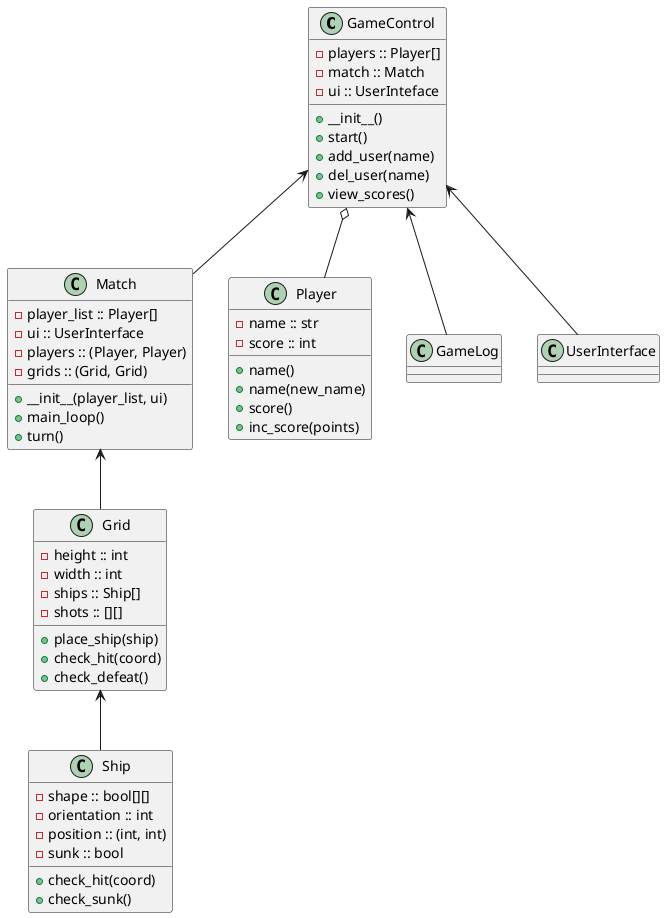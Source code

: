 @startuml battleship_class_diagram

class GameControl {
    - players :: Player[]
    - match :: Match
    - ui :: UserInteface
    + __init__()
    + start()
    + add_user(name)
    + del_user(name)
    + view_scores()
}

class Grid {
    - height :: int
    - width :: int
    - ships :: Ship[]
    - shots :: [][]
    + place_ship(ship)
    + check_hit(coord)
    + check_defeat()
}
class Match {
    - player_list :: Player[]
    - ui :: UserInterface
    - players :: (Player, Player) {field} 
    - grids :: (Grid, Grid) {field}
    + __init__(player_list, ui)
    + main_loop()
    + turn()
}
class Player {
    - name :: str
    - score :: int
    + name()
    + name(new_name)
    + score()
    + inc_score(points)
}

class Ship {
    - shape :: bool[][]
    - orientation :: int
    - position :: (int, int) {field}
    - sunk :: bool
    + check_hit(coord)
    + check_sunk()
}

class GameLog {}
class UserInterface {}

GameControl <-- GameLog
GameControl <-- Match
GameControl o-- Player
GameControl <-- UserInterface

Match <-- Grid

Grid <-- Ship

@enduml